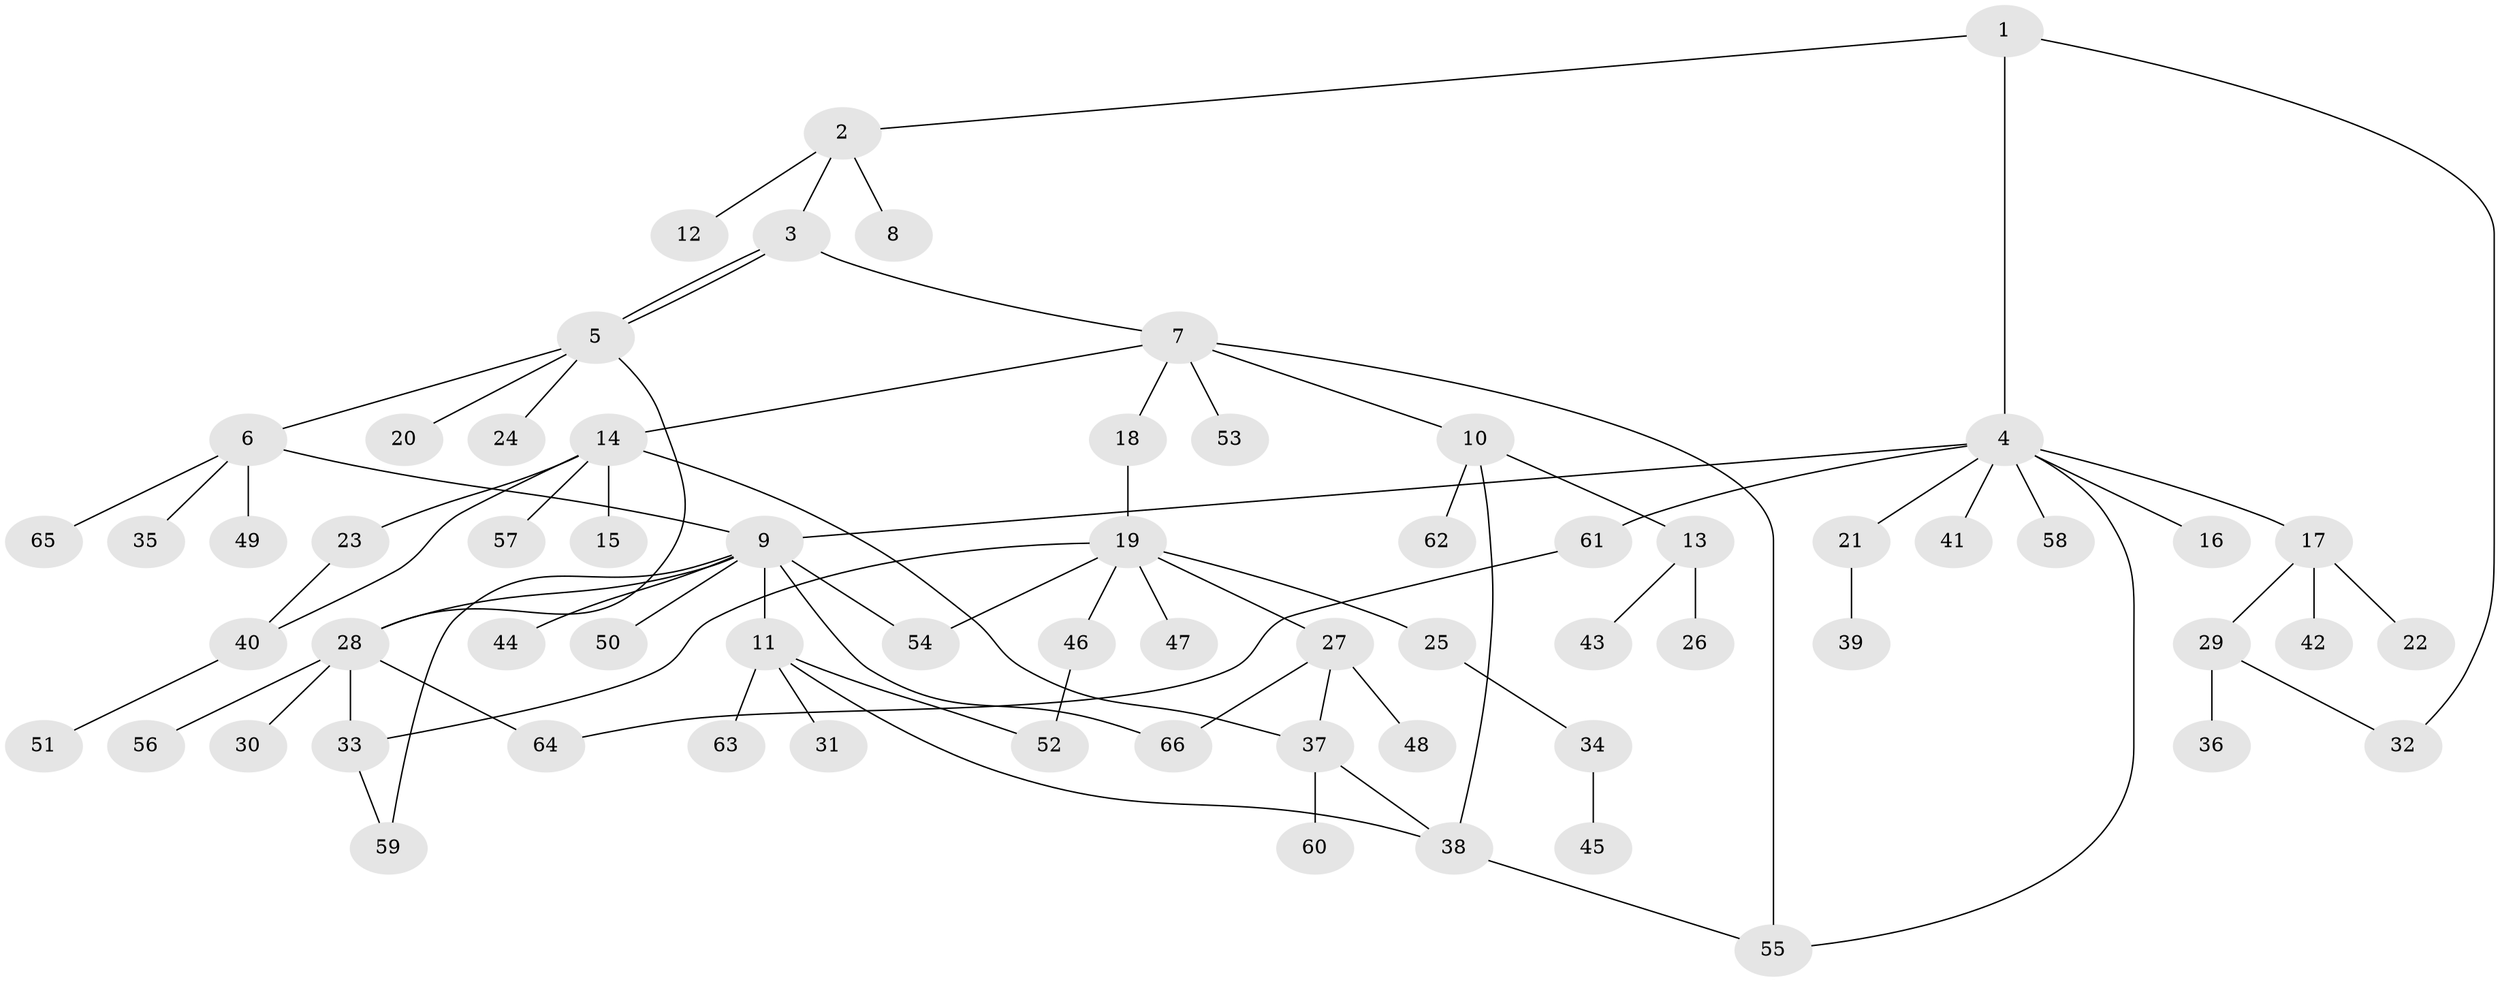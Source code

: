 // coarse degree distribution, {5: 0.08163265306122448, 4: 0.061224489795918366, 9: 0.061224489795918366, 6: 0.061224489795918366, 1: 0.5306122448979592, 3: 0.061224489795918366, 2: 0.14285714285714285}
// Generated by graph-tools (version 1.1) at 2025/23/03/03/25 07:23:50]
// undirected, 66 vertices, 81 edges
graph export_dot {
graph [start="1"]
  node [color=gray90,style=filled];
  1;
  2;
  3;
  4;
  5;
  6;
  7;
  8;
  9;
  10;
  11;
  12;
  13;
  14;
  15;
  16;
  17;
  18;
  19;
  20;
  21;
  22;
  23;
  24;
  25;
  26;
  27;
  28;
  29;
  30;
  31;
  32;
  33;
  34;
  35;
  36;
  37;
  38;
  39;
  40;
  41;
  42;
  43;
  44;
  45;
  46;
  47;
  48;
  49;
  50;
  51;
  52;
  53;
  54;
  55;
  56;
  57;
  58;
  59;
  60;
  61;
  62;
  63;
  64;
  65;
  66;
  1 -- 2;
  1 -- 4;
  1 -- 32;
  2 -- 3;
  2 -- 8;
  2 -- 12;
  3 -- 5;
  3 -- 5;
  3 -- 7;
  4 -- 9;
  4 -- 16;
  4 -- 17;
  4 -- 21;
  4 -- 41;
  4 -- 55;
  4 -- 58;
  4 -- 61;
  5 -- 6;
  5 -- 20;
  5 -- 24;
  5 -- 28;
  6 -- 9;
  6 -- 35;
  6 -- 49;
  6 -- 65;
  7 -- 10;
  7 -- 14;
  7 -- 18;
  7 -- 53;
  7 -- 55;
  9 -- 11;
  9 -- 28;
  9 -- 44;
  9 -- 50;
  9 -- 54;
  9 -- 59;
  9 -- 66;
  10 -- 13;
  10 -- 38;
  10 -- 62;
  11 -- 31;
  11 -- 38;
  11 -- 52;
  11 -- 63;
  13 -- 26;
  13 -- 43;
  14 -- 15;
  14 -- 23;
  14 -- 37;
  14 -- 40;
  14 -- 57;
  17 -- 22;
  17 -- 29;
  17 -- 42;
  18 -- 19;
  19 -- 25;
  19 -- 27;
  19 -- 33;
  19 -- 46;
  19 -- 47;
  19 -- 54;
  21 -- 39;
  23 -- 40;
  25 -- 34;
  27 -- 37;
  27 -- 48;
  27 -- 66;
  28 -- 30;
  28 -- 33;
  28 -- 56;
  28 -- 64;
  29 -- 32;
  29 -- 36;
  33 -- 59;
  34 -- 45;
  37 -- 38;
  37 -- 60;
  38 -- 55;
  40 -- 51;
  46 -- 52;
  61 -- 64;
}
